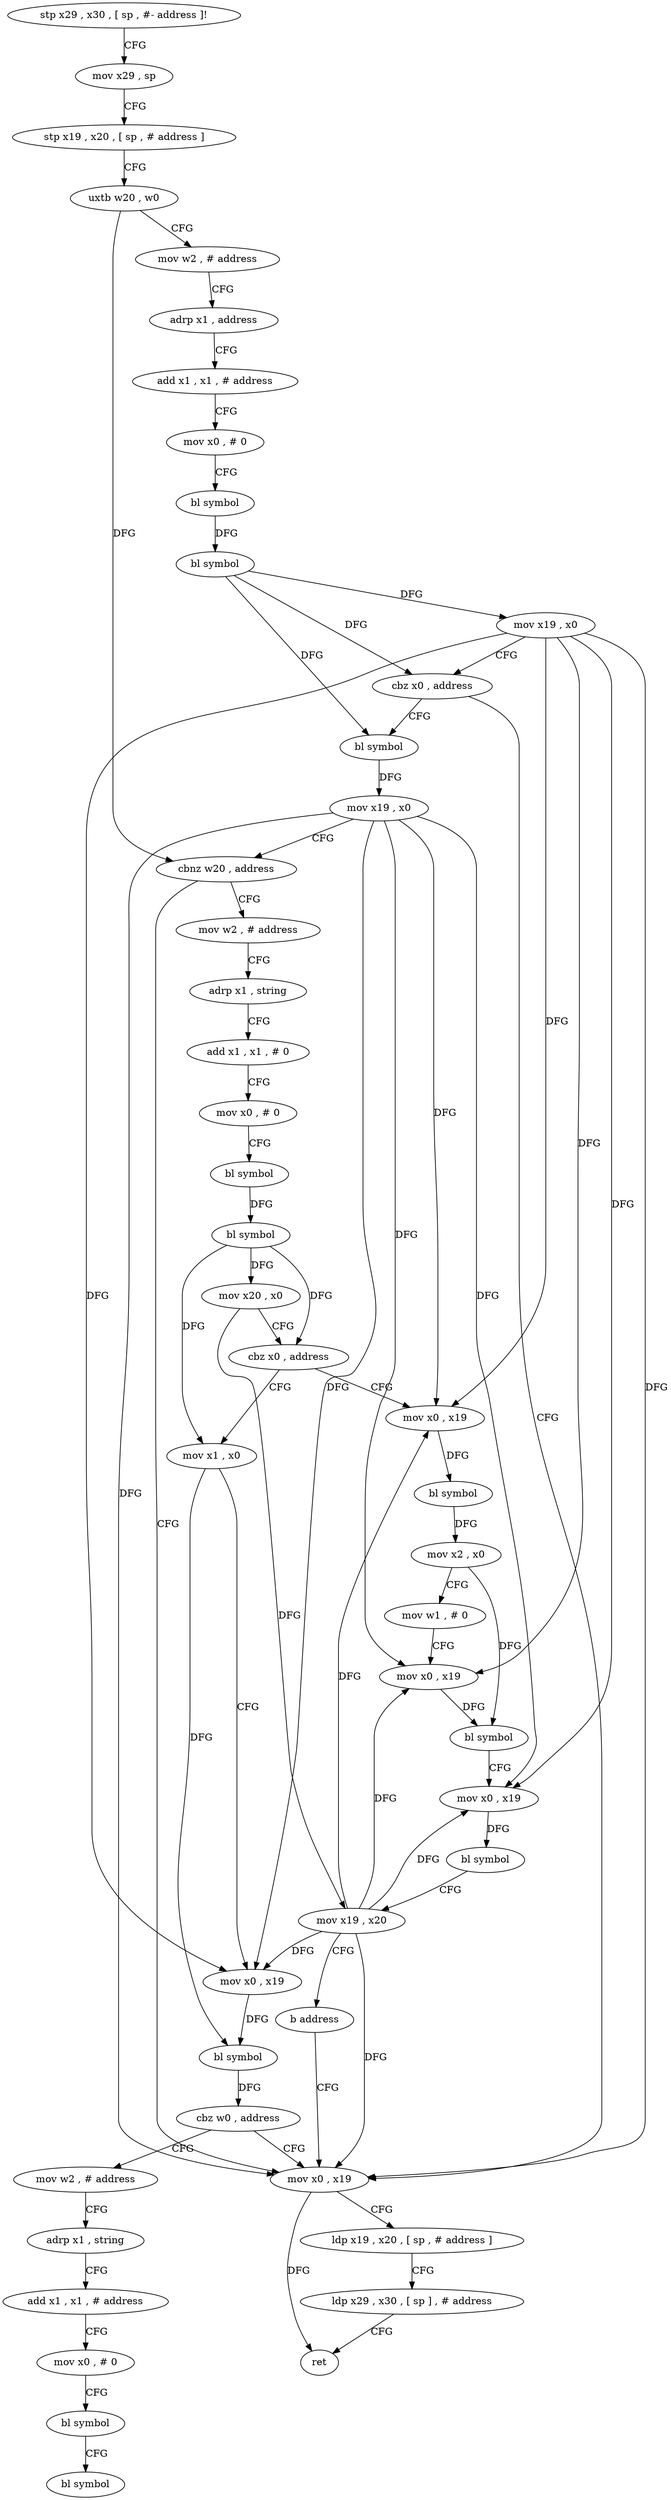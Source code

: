 digraph "func" {
"4215864" [label = "stp x29 , x30 , [ sp , #- address ]!" ]
"4215868" [label = "mov x29 , sp" ]
"4215872" [label = "stp x19 , x20 , [ sp , # address ]" ]
"4215876" [label = "uxtb w20 , w0" ]
"4215880" [label = "mov w2 , # address" ]
"4215884" [label = "adrp x1 , address" ]
"4215888" [label = "add x1 , x1 , # address" ]
"4215892" [label = "mov x0 , # 0" ]
"4215896" [label = "bl symbol" ]
"4215900" [label = "bl symbol" ]
"4215904" [label = "mov x19 , x0" ]
"4215908" [label = "cbz x0 , address" ]
"4215924" [label = "mov x0 , x19" ]
"4215912" [label = "bl symbol" ]
"4215928" [label = "ldp x19 , x20 , [ sp , # address ]" ]
"4215932" [label = "ldp x29 , x30 , [ sp ] , # address" ]
"4215936" [label = "ret" ]
"4215916" [label = "mov x19 , x0" ]
"4215920" [label = "cbnz w20 , address" ]
"4215940" [label = "mov w2 , # address" ]
"4215944" [label = "adrp x1 , string" ]
"4215948" [label = "add x1 , x1 , # 0" ]
"4215952" [label = "mov x0 , # 0" ]
"4215956" [label = "bl symbol" ]
"4215960" [label = "bl symbol" ]
"4215964" [label = "mov x20 , x0" ]
"4215968" [label = "cbz x0 , address" ]
"4216012" [label = "mov x0 , x19" ]
"4215972" [label = "mov x1 , x0" ]
"4216016" [label = "bl symbol" ]
"4216020" [label = "mov x2 , x0" ]
"4216024" [label = "mov w1 , # 0" ]
"4216028" [label = "mov x0 , x19" ]
"4216032" [label = "bl symbol" ]
"4216036" [label = "mov x0 , x19" ]
"4216040" [label = "bl symbol" ]
"4216044" [label = "mov x19 , x20" ]
"4216048" [label = "b address" ]
"4215976" [label = "mov x0 , x19" ]
"4215980" [label = "bl symbol" ]
"4215984" [label = "cbz w0 , address" ]
"4215988" [label = "mov w2 , # address" ]
"4215992" [label = "adrp x1 , string" ]
"4215996" [label = "add x1 , x1 , # address" ]
"4216000" [label = "mov x0 , # 0" ]
"4216004" [label = "bl symbol" ]
"4216008" [label = "bl symbol" ]
"4215864" -> "4215868" [ label = "CFG" ]
"4215868" -> "4215872" [ label = "CFG" ]
"4215872" -> "4215876" [ label = "CFG" ]
"4215876" -> "4215880" [ label = "CFG" ]
"4215876" -> "4215920" [ label = "DFG" ]
"4215880" -> "4215884" [ label = "CFG" ]
"4215884" -> "4215888" [ label = "CFG" ]
"4215888" -> "4215892" [ label = "CFG" ]
"4215892" -> "4215896" [ label = "CFG" ]
"4215896" -> "4215900" [ label = "DFG" ]
"4215900" -> "4215904" [ label = "DFG" ]
"4215900" -> "4215908" [ label = "DFG" ]
"4215900" -> "4215912" [ label = "DFG" ]
"4215904" -> "4215908" [ label = "CFG" ]
"4215904" -> "4215924" [ label = "DFG" ]
"4215904" -> "4216012" [ label = "DFG" ]
"4215904" -> "4216028" [ label = "DFG" ]
"4215904" -> "4216036" [ label = "DFG" ]
"4215904" -> "4215976" [ label = "DFG" ]
"4215908" -> "4215924" [ label = "CFG" ]
"4215908" -> "4215912" [ label = "CFG" ]
"4215924" -> "4215928" [ label = "CFG" ]
"4215924" -> "4215936" [ label = "DFG" ]
"4215912" -> "4215916" [ label = "DFG" ]
"4215928" -> "4215932" [ label = "CFG" ]
"4215932" -> "4215936" [ label = "CFG" ]
"4215916" -> "4215920" [ label = "CFG" ]
"4215916" -> "4215924" [ label = "DFG" ]
"4215916" -> "4216012" [ label = "DFG" ]
"4215916" -> "4216028" [ label = "DFG" ]
"4215916" -> "4216036" [ label = "DFG" ]
"4215916" -> "4215976" [ label = "DFG" ]
"4215920" -> "4215940" [ label = "CFG" ]
"4215920" -> "4215924" [ label = "CFG" ]
"4215940" -> "4215944" [ label = "CFG" ]
"4215944" -> "4215948" [ label = "CFG" ]
"4215948" -> "4215952" [ label = "CFG" ]
"4215952" -> "4215956" [ label = "CFG" ]
"4215956" -> "4215960" [ label = "DFG" ]
"4215960" -> "4215964" [ label = "DFG" ]
"4215960" -> "4215968" [ label = "DFG" ]
"4215960" -> "4215972" [ label = "DFG" ]
"4215964" -> "4215968" [ label = "CFG" ]
"4215964" -> "4216044" [ label = "DFG" ]
"4215968" -> "4216012" [ label = "CFG" ]
"4215968" -> "4215972" [ label = "CFG" ]
"4216012" -> "4216016" [ label = "DFG" ]
"4215972" -> "4215976" [ label = "CFG" ]
"4215972" -> "4215980" [ label = "DFG" ]
"4216016" -> "4216020" [ label = "DFG" ]
"4216020" -> "4216024" [ label = "CFG" ]
"4216020" -> "4216032" [ label = "DFG" ]
"4216024" -> "4216028" [ label = "CFG" ]
"4216028" -> "4216032" [ label = "DFG" ]
"4216032" -> "4216036" [ label = "CFG" ]
"4216036" -> "4216040" [ label = "DFG" ]
"4216040" -> "4216044" [ label = "CFG" ]
"4216044" -> "4216048" [ label = "CFG" ]
"4216044" -> "4215924" [ label = "DFG" ]
"4216044" -> "4216012" [ label = "DFG" ]
"4216044" -> "4216028" [ label = "DFG" ]
"4216044" -> "4216036" [ label = "DFG" ]
"4216044" -> "4215976" [ label = "DFG" ]
"4216048" -> "4215924" [ label = "CFG" ]
"4215976" -> "4215980" [ label = "DFG" ]
"4215980" -> "4215984" [ label = "DFG" ]
"4215984" -> "4215924" [ label = "CFG" ]
"4215984" -> "4215988" [ label = "CFG" ]
"4215988" -> "4215992" [ label = "CFG" ]
"4215992" -> "4215996" [ label = "CFG" ]
"4215996" -> "4216000" [ label = "CFG" ]
"4216000" -> "4216004" [ label = "CFG" ]
"4216004" -> "4216008" [ label = "CFG" ]
}
